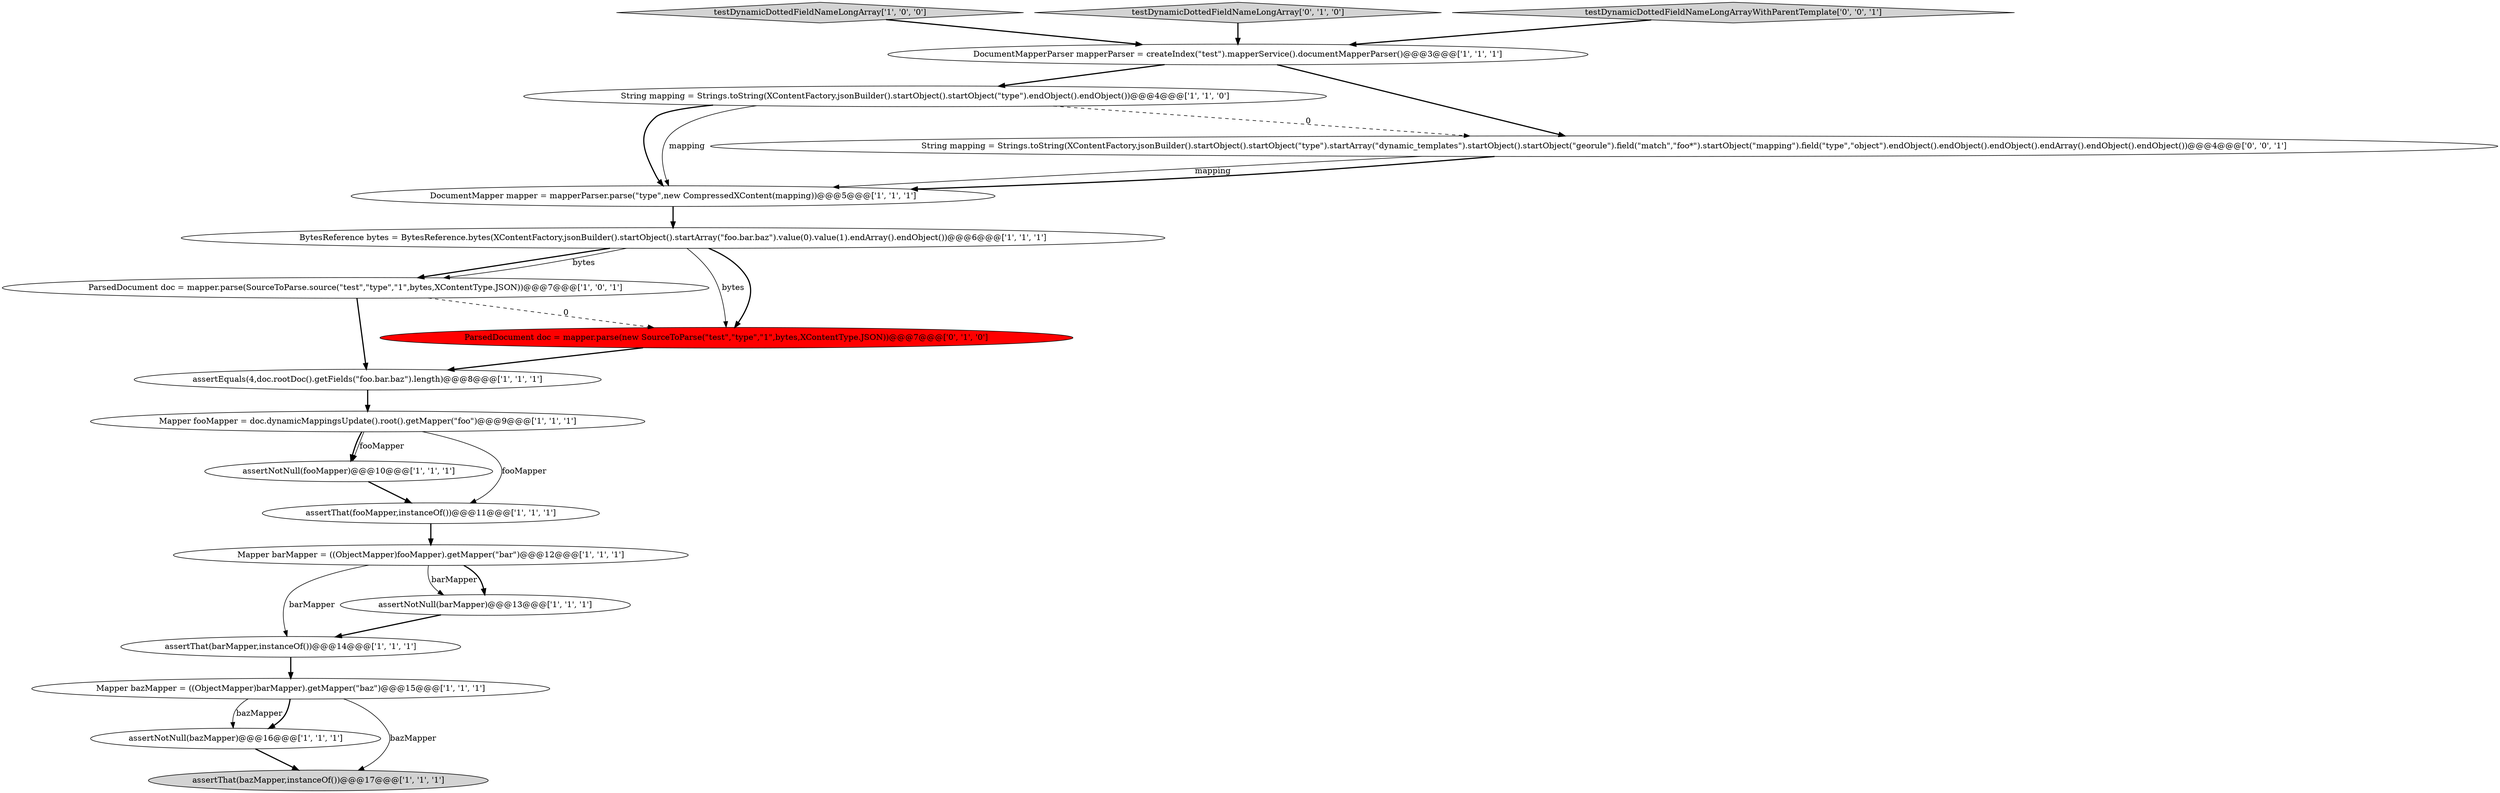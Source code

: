 digraph {
3 [style = filled, label = "DocumentMapper mapper = mapperParser.parse(\"type\",new CompressedXContent(mapping))@@@5@@@['1', '1', '1']", fillcolor = white, shape = ellipse image = "AAA0AAABBB1BBB"];
8 [style = filled, label = "assertThat(barMapper,instanceOf())@@@14@@@['1', '1', '1']", fillcolor = white, shape = ellipse image = "AAA0AAABBB1BBB"];
0 [style = filled, label = "assertEquals(4,doc.rootDoc().getFields(\"foo.bar.baz\").length)@@@8@@@['1', '1', '1']", fillcolor = white, shape = ellipse image = "AAA0AAABBB1BBB"];
10 [style = filled, label = "assertNotNull(bazMapper)@@@16@@@['1', '1', '1']", fillcolor = white, shape = ellipse image = "AAA0AAABBB1BBB"];
11 [style = filled, label = "String mapping = Strings.toString(XContentFactory.jsonBuilder().startObject().startObject(\"type\").endObject().endObject())@@@4@@@['1', '1', '0']", fillcolor = white, shape = ellipse image = "AAA0AAABBB1BBB"];
13 [style = filled, label = "assertNotNull(fooMapper)@@@10@@@['1', '1', '1']", fillcolor = white, shape = ellipse image = "AAA0AAABBB1BBB"];
14 [style = filled, label = "Mapper barMapper = ((ObjectMapper)fooMapper).getMapper(\"bar\")@@@12@@@['1', '1', '1']", fillcolor = white, shape = ellipse image = "AAA0AAABBB1BBB"];
7 [style = filled, label = "BytesReference bytes = BytesReference.bytes(XContentFactory.jsonBuilder().startObject().startArray(\"foo.bar.baz\").value(0).value(1).endArray().endObject())@@@6@@@['1', '1', '1']", fillcolor = white, shape = ellipse image = "AAA0AAABBB1BBB"];
4 [style = filled, label = "testDynamicDottedFieldNameLongArray['1', '0', '0']", fillcolor = lightgray, shape = diamond image = "AAA0AAABBB1BBB"];
9 [style = filled, label = "ParsedDocument doc = mapper.parse(SourceToParse.source(\"test\",\"type\",\"1\",bytes,XContentType.JSON))@@@7@@@['1', '0', '1']", fillcolor = white, shape = ellipse image = "AAA0AAABBB1BBB"];
1 [style = filled, label = "Mapper fooMapper = doc.dynamicMappingsUpdate().root().getMapper(\"foo\")@@@9@@@['1', '1', '1']", fillcolor = white, shape = ellipse image = "AAA0AAABBB1BBB"];
17 [style = filled, label = "testDynamicDottedFieldNameLongArray['0', '1', '0']", fillcolor = lightgray, shape = diamond image = "AAA0AAABBB2BBB"];
6 [style = filled, label = "assertNotNull(barMapper)@@@13@@@['1', '1', '1']", fillcolor = white, shape = ellipse image = "AAA0AAABBB1BBB"];
15 [style = filled, label = "assertThat(bazMapper,instanceOf())@@@17@@@['1', '1', '1']", fillcolor = lightgray, shape = ellipse image = "AAA0AAABBB1BBB"];
12 [style = filled, label = "Mapper bazMapper = ((ObjectMapper)barMapper).getMapper(\"baz\")@@@15@@@['1', '1', '1']", fillcolor = white, shape = ellipse image = "AAA0AAABBB1BBB"];
18 [style = filled, label = "testDynamicDottedFieldNameLongArrayWithParentTemplate['0', '0', '1']", fillcolor = lightgray, shape = diamond image = "AAA0AAABBB3BBB"];
19 [style = filled, label = "String mapping = Strings.toString(XContentFactory.jsonBuilder().startObject().startObject(\"type\").startArray(\"dynamic_templates\").startObject().startObject(\"georule\").field(\"match\",\"foo*\").startObject(\"mapping\").field(\"type\",\"object\").endObject().endObject().endObject().endArray().endObject().endObject())@@@4@@@['0', '0', '1']", fillcolor = white, shape = ellipse image = "AAA0AAABBB3BBB"];
2 [style = filled, label = "assertThat(fooMapper,instanceOf())@@@11@@@['1', '1', '1']", fillcolor = white, shape = ellipse image = "AAA0AAABBB1BBB"];
16 [style = filled, label = "ParsedDocument doc = mapper.parse(new SourceToParse(\"test\",\"type\",\"1\",bytes,XContentType.JSON))@@@7@@@['0', '1', '0']", fillcolor = red, shape = ellipse image = "AAA1AAABBB2BBB"];
5 [style = filled, label = "DocumentMapperParser mapperParser = createIndex(\"test\").mapperService().documentMapperParser()@@@3@@@['1', '1', '1']", fillcolor = white, shape = ellipse image = "AAA0AAABBB1BBB"];
17->5 [style = bold, label=""];
16->0 [style = bold, label=""];
9->16 [style = dashed, label="0"];
10->15 [style = bold, label=""];
9->0 [style = bold, label=""];
19->3 [style = solid, label="mapping"];
7->16 [style = solid, label="bytes"];
12->10 [style = solid, label="bazMapper"];
1->13 [style = bold, label=""];
1->2 [style = solid, label="fooMapper"];
7->9 [style = bold, label=""];
5->19 [style = bold, label=""];
1->13 [style = solid, label="fooMapper"];
12->15 [style = solid, label="bazMapper"];
14->8 [style = solid, label="barMapper"];
12->10 [style = bold, label=""];
14->6 [style = solid, label="barMapper"];
3->7 [style = bold, label=""];
11->3 [style = bold, label=""];
11->19 [style = dashed, label="0"];
0->1 [style = bold, label=""];
18->5 [style = bold, label=""];
2->14 [style = bold, label=""];
7->16 [style = bold, label=""];
6->8 [style = bold, label=""];
5->11 [style = bold, label=""];
7->9 [style = solid, label="bytes"];
11->3 [style = solid, label="mapping"];
4->5 [style = bold, label=""];
19->3 [style = bold, label=""];
14->6 [style = bold, label=""];
8->12 [style = bold, label=""];
13->2 [style = bold, label=""];
}
